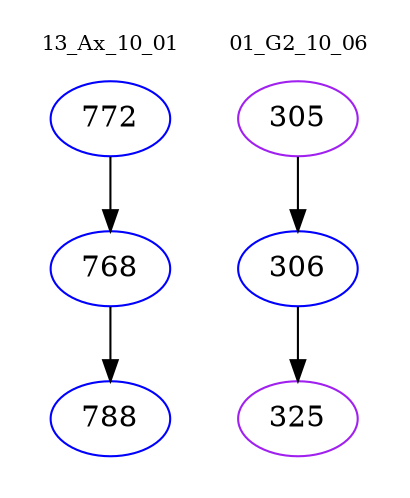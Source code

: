 digraph{
subgraph cluster_0 {
color = white
label = "13_Ax_10_01";
fontsize=10;
T0_772 [label="772", color="blue"]
T0_772 -> T0_768 [color="black"]
T0_768 [label="768", color="blue"]
T0_768 -> T0_788 [color="black"]
T0_788 [label="788", color="blue"]
}
subgraph cluster_1 {
color = white
label = "01_G2_10_06";
fontsize=10;
T1_305 [label="305", color="purple"]
T1_305 -> T1_306 [color="black"]
T1_306 [label="306", color="blue"]
T1_306 -> T1_325 [color="black"]
T1_325 [label="325", color="purple"]
}
}
